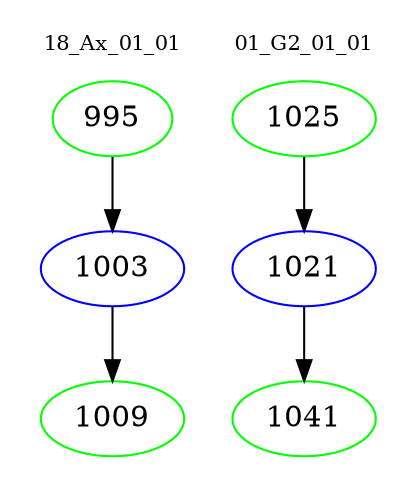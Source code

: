 digraph{
subgraph cluster_0 {
color = white
label = "18_Ax_01_01";
fontsize=10;
T0_995 [label="995", color="green"]
T0_995 -> T0_1003 [color="black"]
T0_1003 [label="1003", color="blue"]
T0_1003 -> T0_1009 [color="black"]
T0_1009 [label="1009", color="green"]
}
subgraph cluster_1 {
color = white
label = "01_G2_01_01";
fontsize=10;
T1_1025 [label="1025", color="green"]
T1_1025 -> T1_1021 [color="black"]
T1_1021 [label="1021", color="blue"]
T1_1021 -> T1_1041 [color="black"]
T1_1041 [label="1041", color="green"]
}
}
